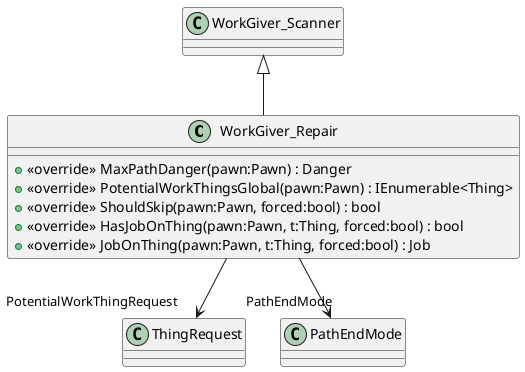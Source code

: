@startuml
class WorkGiver_Repair {
    + <<override>> MaxPathDanger(pawn:Pawn) : Danger
    + <<override>> PotentialWorkThingsGlobal(pawn:Pawn) : IEnumerable<Thing>
    + <<override>> ShouldSkip(pawn:Pawn, forced:bool) : bool
    + <<override>> HasJobOnThing(pawn:Pawn, t:Thing, forced:bool) : bool
    + <<override>> JobOnThing(pawn:Pawn, t:Thing, forced:bool) : Job
}
WorkGiver_Scanner <|-- WorkGiver_Repair
WorkGiver_Repair --> "PotentialWorkThingRequest" ThingRequest
WorkGiver_Repair --> "PathEndMode" PathEndMode
@enduml
